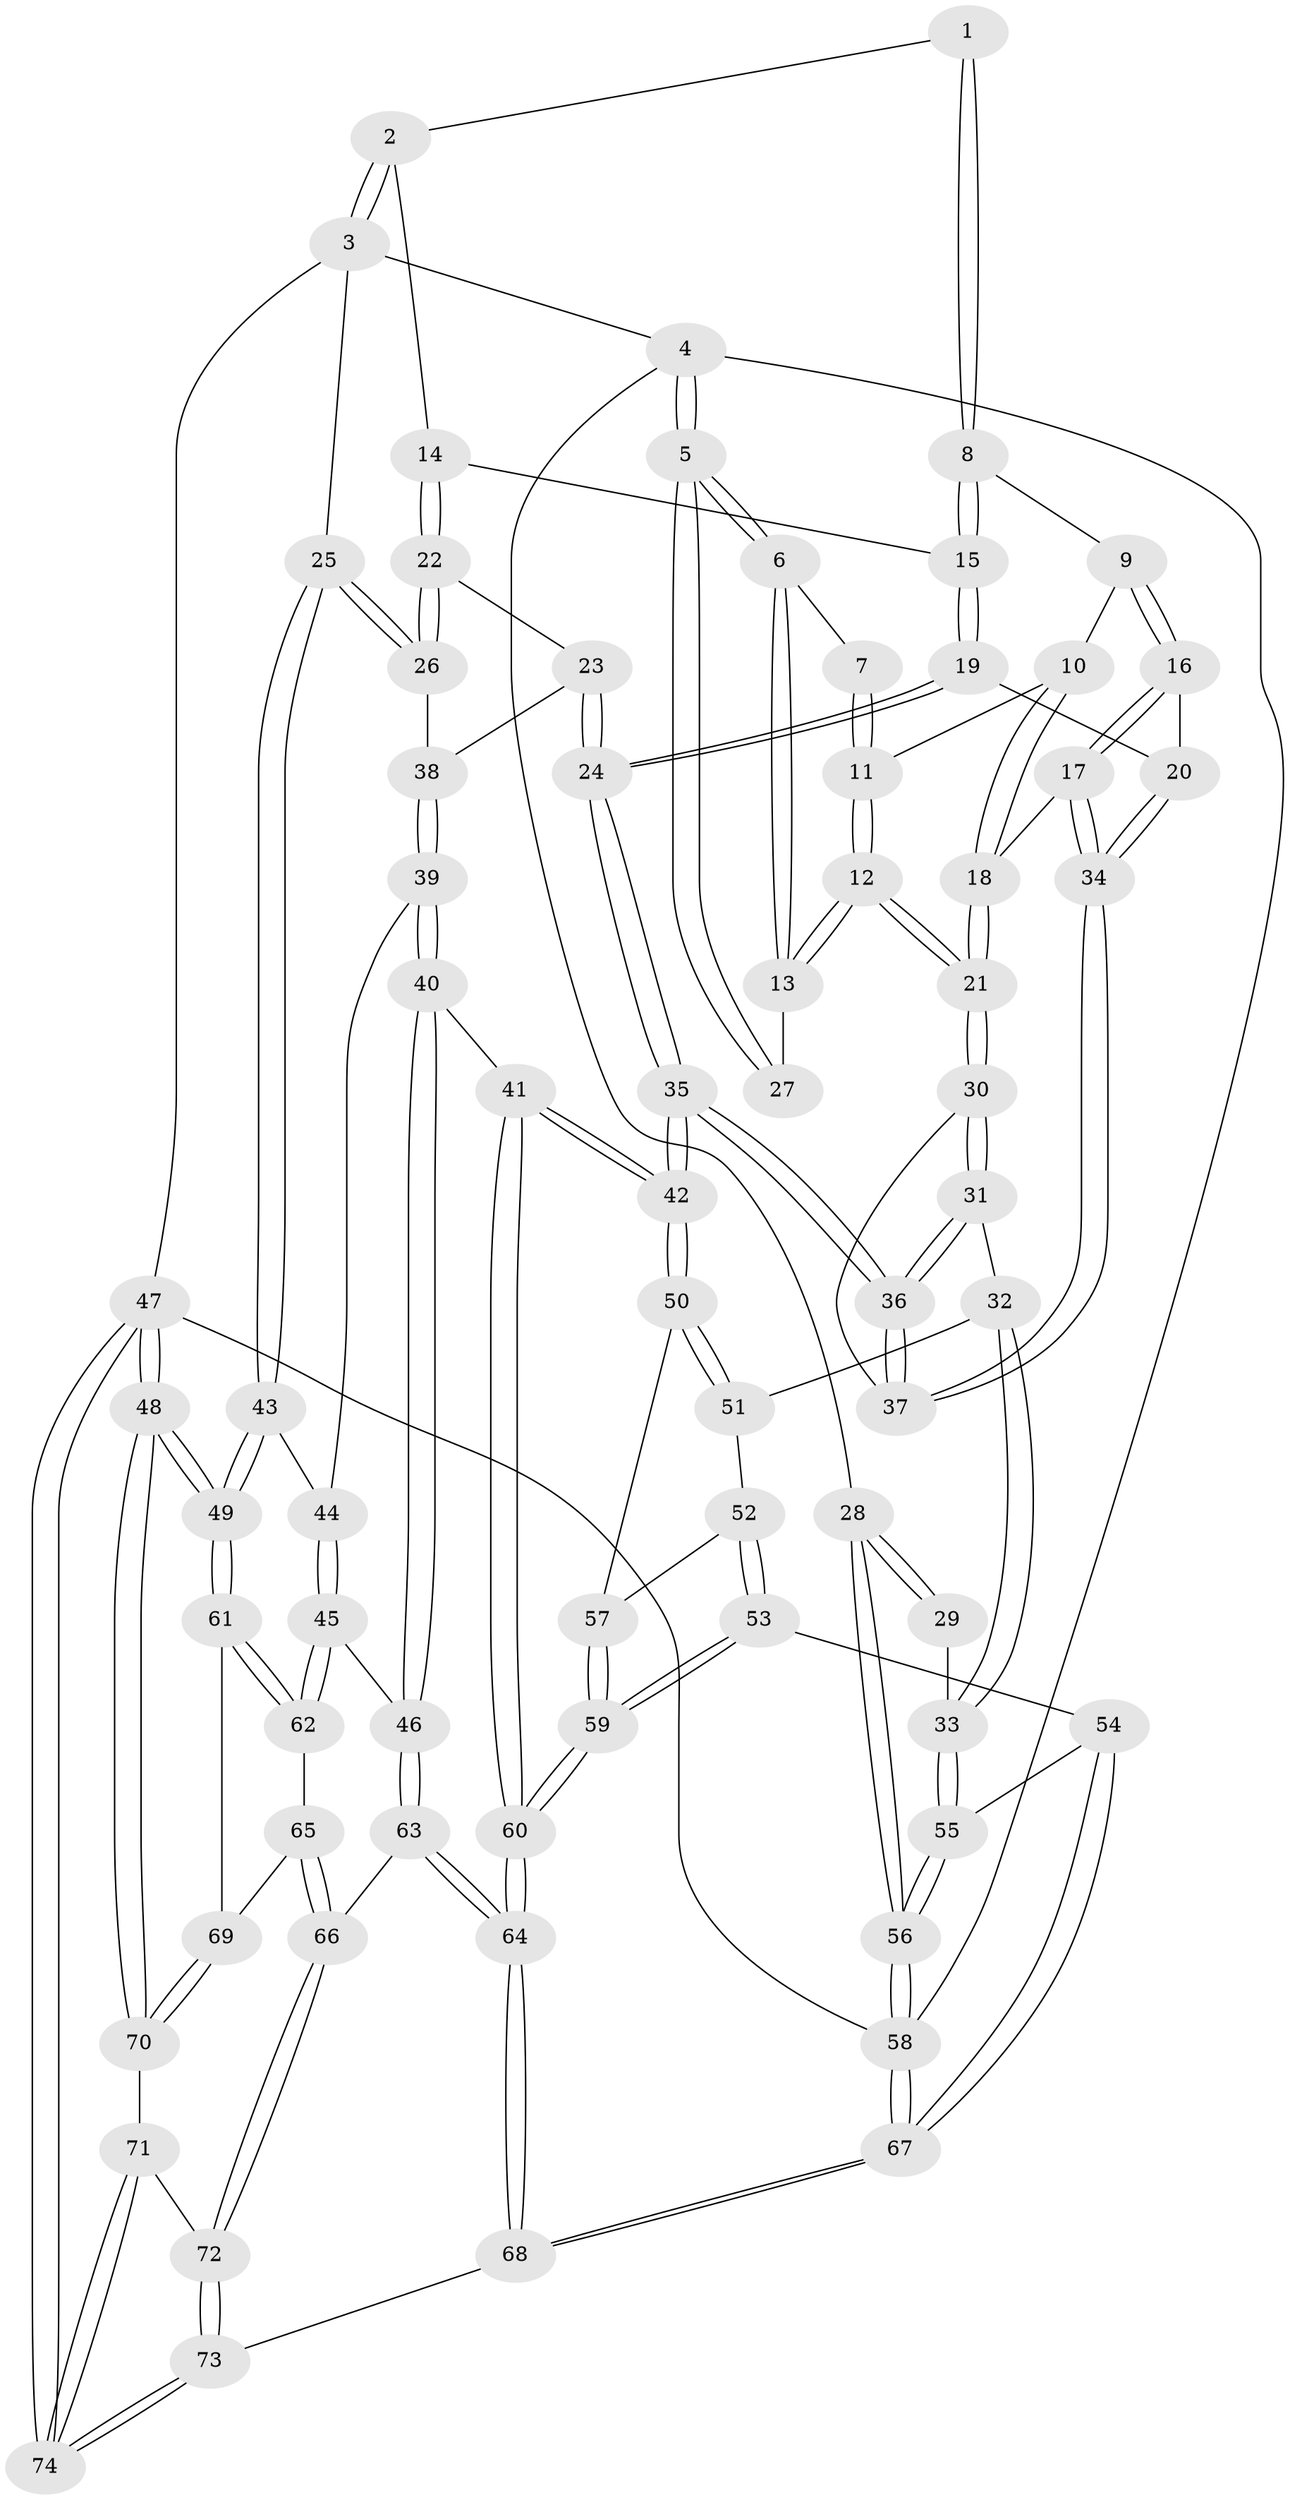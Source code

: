 // coarse degree distribution, {3: 0.11627906976744186, 5: 0.23255813953488372, 6: 0.13953488372093023, 4: 0.46511627906976744, 2: 0.023255813953488372, 7: 0.023255813953488372}
// Generated by graph-tools (version 1.1) at 2025/42/03/06/25 10:42:36]
// undirected, 74 vertices, 182 edges
graph export_dot {
graph [start="1"]
  node [color=gray90,style=filled];
  1 [pos="+0.29357761480046124+0"];
  2 [pos="+0.8808211070079325+0"];
  3 [pos="+1+0"];
  4 [pos="+0+0"];
  5 [pos="+0+0"];
  6 [pos="+0.168363818661743+0"];
  7 [pos="+0.17476110714720341+0"];
  8 [pos="+0.4199118500856043+0.05252015057108583"];
  9 [pos="+0.41957839975549316+0.05474017627450549"];
  10 [pos="+0.36926697558500776+0.11528892833767054"];
  11 [pos="+0.28698855373241366+0.162785617751454"];
  12 [pos="+0.23402584893700654+0.24277731084367868"];
  13 [pos="+0.2188141940356655+0.22634604153419458"];
  14 [pos="+0.7709698446055295+0.036607146246410587"];
  15 [pos="+0.6644617770601943+0.1018765702873216"];
  16 [pos="+0.46230384659140966+0.19476503503781442"];
  17 [pos="+0.3943738930097491+0.25859643453341236"];
  18 [pos="+0.35368727418581714+0.2684986757563785"];
  19 [pos="+0.5960036210207726+0.2150788906180892"];
  20 [pos="+0.5356884532231208+0.22359334576458043"];
  21 [pos="+0.25938097712787256+0.3213500676326609"];
  22 [pos="+0.7789358280250274+0.06025962106651261"];
  23 [pos="+0.8161324664233744+0.3232211337378621"];
  24 [pos="+0.66079326843909+0.39641192704310807"];
  25 [pos="+1+0.2766188818862753"];
  26 [pos="+1+0.296833771973489"];
  27 [pos="+0.07705014125603381+0.16342343052362038"];
  28 [pos="+0+0.39077380721216065"];
  29 [pos="+0.06220745470119325+0.2442769234246804"];
  30 [pos="+0.25453623719496266+0.34089927049651975"];
  31 [pos="+0.2413818727167083+0.37437678067747826"];
  32 [pos="+0.1964670127162302+0.421031235368514"];
  33 [pos="+0.17536310036410063+0.4280567562900678"];
  34 [pos="+0.4846059610500025+0.3311067969677595"];
  35 [pos="+0.5853151535423049+0.5181091127722891"];
  36 [pos="+0.5738028076886165+0.5078475944338718"];
  37 [pos="+0.4891734195202094+0.35452467541301863"];
  38 [pos="+0.886816814255035+0.3571049566076703"];
  39 [pos="+0.8918259278186185+0.44012902428663153"];
  40 [pos="+0.6682605195097829+0.5830568429787396"];
  41 [pos="+0.5905477314094889+0.5516436211045751"];
  42 [pos="+0.5875427636551936+0.5443817169669989"];
  43 [pos="+1+0.4071434756408281"];
  44 [pos="+0.9054931150078411+0.4726154762834985"];
  45 [pos="+0.9682361563531984+0.6537906151326452"];
  46 [pos="+0.7867621060624368+0.6594843664539031"];
  47 [pos="+1+1"];
  48 [pos="+1+0.8936840142831673"];
  49 [pos="+1+0.7010107424146997"];
  50 [pos="+0.46304886227808684+0.5572394437734224"];
  51 [pos="+0.22763225815963276+0.4609156016700715"];
  52 [pos="+0.29671848162202574+0.5767028602794394"];
  53 [pos="+0.21593806061190485+0.7245929441589367"];
  54 [pos="+0.14664068140826725+0.7130797374268878"];
  55 [pos="+0+0.543235644535437"];
  56 [pos="+0+0.5417718769269115"];
  57 [pos="+0.3349381287840436+0.5925255916216403"];
  58 [pos="+0+1"];
  59 [pos="+0.38218941983738003+0.8247323919275905"];
  60 [pos="+0.4487044795863408+0.8861978971429589"];
  61 [pos="+1+0.6758388819960215"];
  62 [pos="+0.9731957485587731+0.656047468620743"];
  63 [pos="+0.7416426963129912+0.8442959471269295"];
  64 [pos="+0.4492307879088116+0.8892901499096552"];
  65 [pos="+0.8580630090544829+0.8464422523388918"];
  66 [pos="+0.7867198807211063+0.8850948793807327"];
  67 [pos="+0+1"];
  68 [pos="+0.399032388507742+1"];
  69 [pos="+0.9098984446109076+0.8690098542466747"];
  70 [pos="+0.94128972534829+0.9291909297913439"];
  71 [pos="+0.9255527534232796+0.9380406019508977"];
  72 [pos="+0.7984737514895693+0.9223643626268363"];
  73 [pos="+0.7412272332786308+1"];
  74 [pos="+0.8315249878293146+1"];
  1 -- 2;
  1 -- 8;
  1 -- 8;
  2 -- 3;
  2 -- 3;
  2 -- 14;
  3 -- 4;
  3 -- 25;
  3 -- 47;
  4 -- 5;
  4 -- 5;
  4 -- 28;
  4 -- 58;
  5 -- 6;
  5 -- 6;
  5 -- 27;
  5 -- 27;
  6 -- 7;
  6 -- 13;
  6 -- 13;
  7 -- 11;
  7 -- 11;
  8 -- 9;
  8 -- 15;
  8 -- 15;
  9 -- 10;
  9 -- 16;
  9 -- 16;
  10 -- 11;
  10 -- 18;
  10 -- 18;
  11 -- 12;
  11 -- 12;
  12 -- 13;
  12 -- 13;
  12 -- 21;
  12 -- 21;
  13 -- 27;
  14 -- 15;
  14 -- 22;
  14 -- 22;
  15 -- 19;
  15 -- 19;
  16 -- 17;
  16 -- 17;
  16 -- 20;
  17 -- 18;
  17 -- 34;
  17 -- 34;
  18 -- 21;
  18 -- 21;
  19 -- 20;
  19 -- 24;
  19 -- 24;
  20 -- 34;
  20 -- 34;
  21 -- 30;
  21 -- 30;
  22 -- 23;
  22 -- 26;
  22 -- 26;
  23 -- 24;
  23 -- 24;
  23 -- 38;
  24 -- 35;
  24 -- 35;
  25 -- 26;
  25 -- 26;
  25 -- 43;
  25 -- 43;
  26 -- 38;
  28 -- 29;
  28 -- 29;
  28 -- 56;
  28 -- 56;
  29 -- 33;
  30 -- 31;
  30 -- 31;
  30 -- 37;
  31 -- 32;
  31 -- 36;
  31 -- 36;
  32 -- 33;
  32 -- 33;
  32 -- 51;
  33 -- 55;
  33 -- 55;
  34 -- 37;
  34 -- 37;
  35 -- 36;
  35 -- 36;
  35 -- 42;
  35 -- 42;
  36 -- 37;
  36 -- 37;
  38 -- 39;
  38 -- 39;
  39 -- 40;
  39 -- 40;
  39 -- 44;
  40 -- 41;
  40 -- 46;
  40 -- 46;
  41 -- 42;
  41 -- 42;
  41 -- 60;
  41 -- 60;
  42 -- 50;
  42 -- 50;
  43 -- 44;
  43 -- 49;
  43 -- 49;
  44 -- 45;
  44 -- 45;
  45 -- 46;
  45 -- 62;
  45 -- 62;
  46 -- 63;
  46 -- 63;
  47 -- 48;
  47 -- 48;
  47 -- 74;
  47 -- 74;
  47 -- 58;
  48 -- 49;
  48 -- 49;
  48 -- 70;
  48 -- 70;
  49 -- 61;
  49 -- 61;
  50 -- 51;
  50 -- 51;
  50 -- 57;
  51 -- 52;
  52 -- 53;
  52 -- 53;
  52 -- 57;
  53 -- 54;
  53 -- 59;
  53 -- 59;
  54 -- 55;
  54 -- 67;
  54 -- 67;
  55 -- 56;
  55 -- 56;
  56 -- 58;
  56 -- 58;
  57 -- 59;
  57 -- 59;
  58 -- 67;
  58 -- 67;
  59 -- 60;
  59 -- 60;
  60 -- 64;
  60 -- 64;
  61 -- 62;
  61 -- 62;
  61 -- 69;
  62 -- 65;
  63 -- 64;
  63 -- 64;
  63 -- 66;
  64 -- 68;
  64 -- 68;
  65 -- 66;
  65 -- 66;
  65 -- 69;
  66 -- 72;
  66 -- 72;
  67 -- 68;
  67 -- 68;
  68 -- 73;
  69 -- 70;
  69 -- 70;
  70 -- 71;
  71 -- 72;
  71 -- 74;
  71 -- 74;
  72 -- 73;
  72 -- 73;
  73 -- 74;
  73 -- 74;
}
